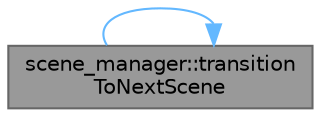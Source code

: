 digraph "scene_manager::transitionToNextScene"
{
 // LATEX_PDF_SIZE
  bgcolor="transparent";
  edge [fontname=Helvetica,fontsize=10,labelfontname=Helvetica,labelfontsize=10];
  node [fontname=Helvetica,fontsize=10,shape=box,height=0.2,width=0.4];
  rankdir="RL";
  Node1 [id="Node000001",label="scene_manager::transition\lToNextScene",height=0.2,width=0.4,color="gray40", fillcolor="grey60", style="filled", fontcolor="black",tooltip="Transitions to the next scene (level)."];
  Node1 -> Node1 [id="edge1_Node000001_Node000001",dir="back",color="steelblue1",style="solid",tooltip=" "];
}

